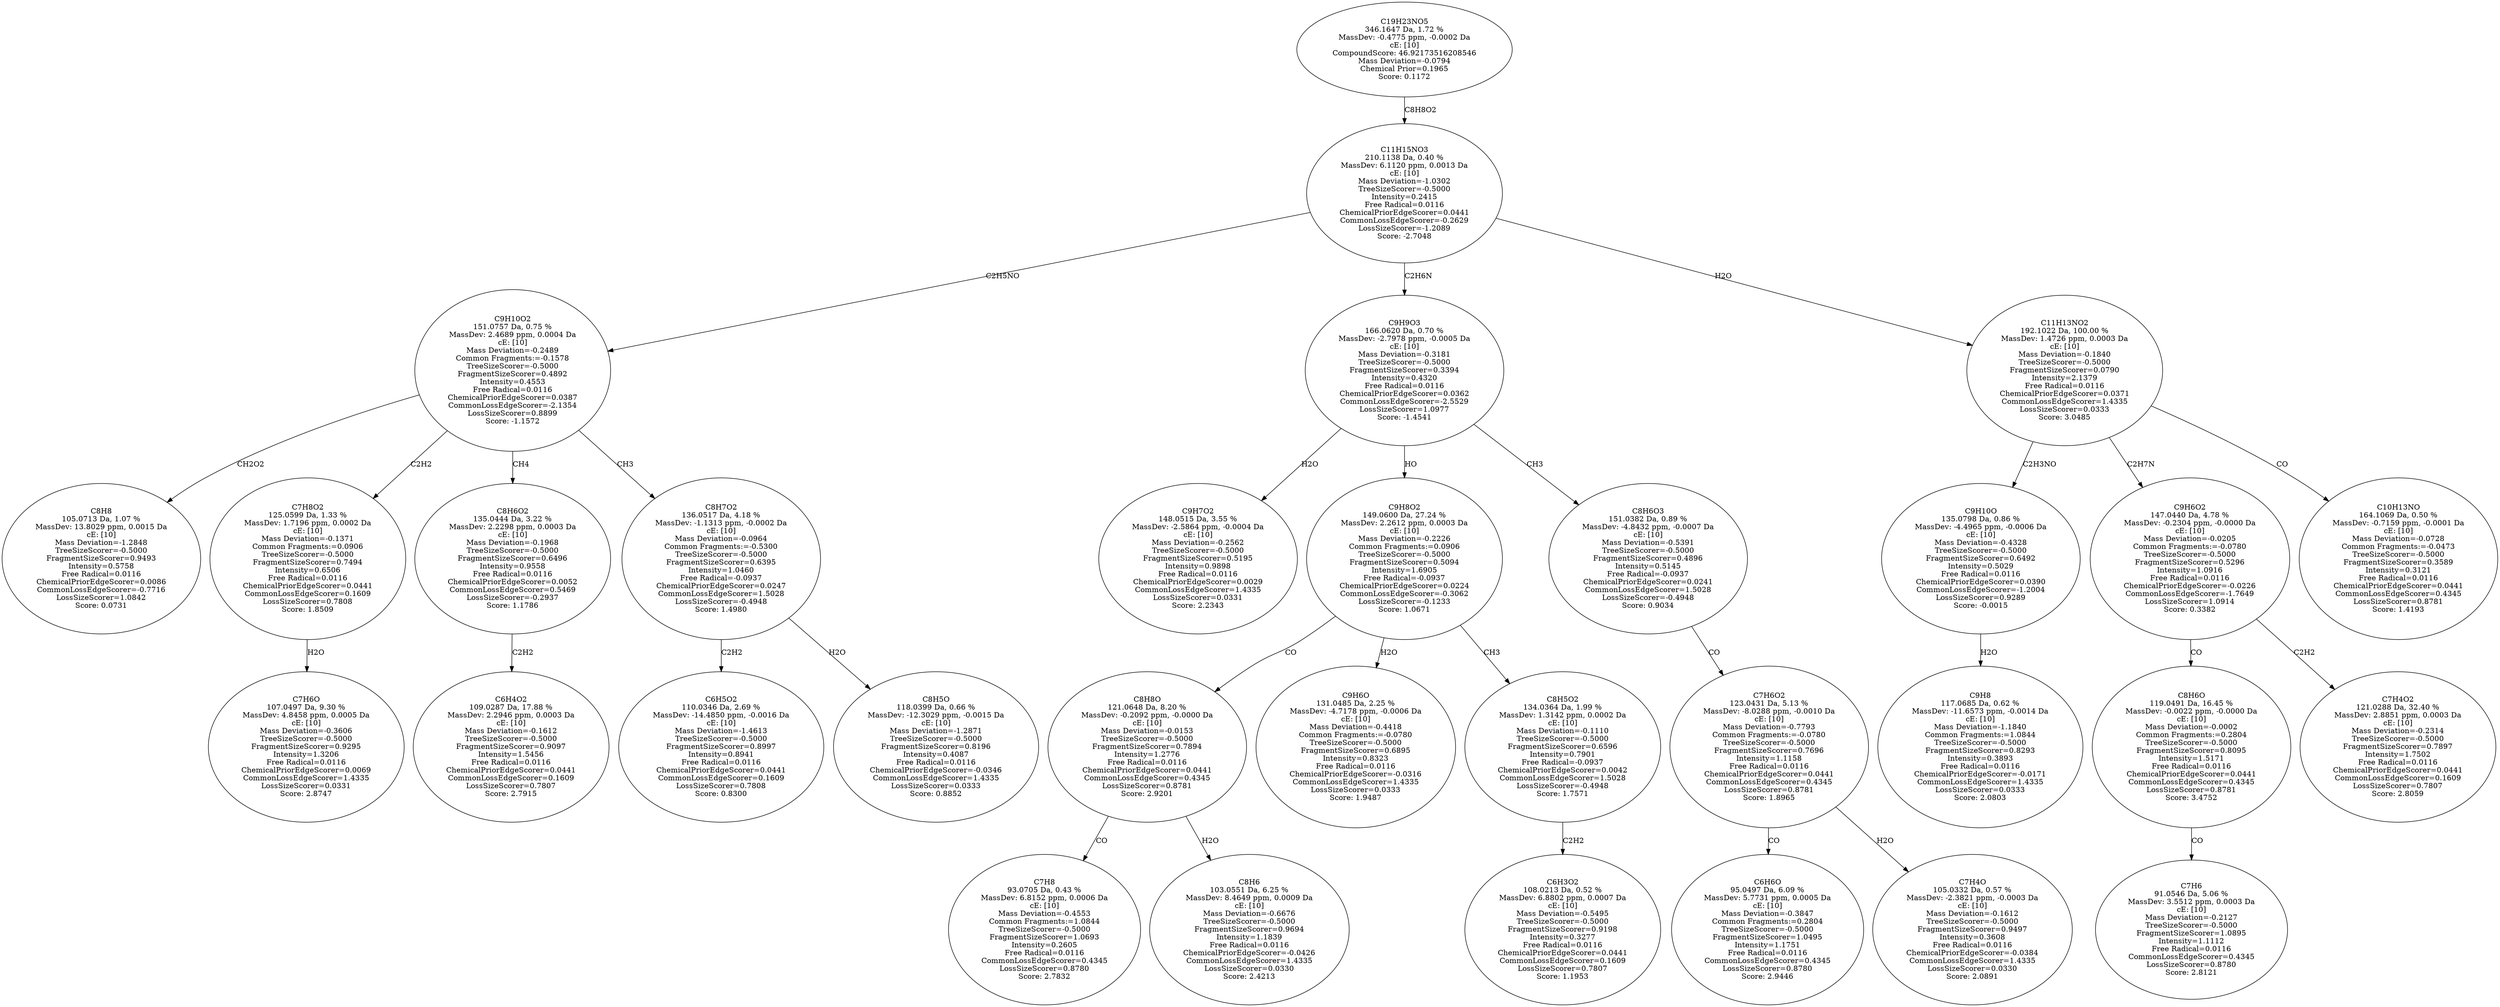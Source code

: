 strict digraph {
v1 [label="C8H8\n105.0713 Da, 1.07 %\nMassDev: 13.8029 ppm, 0.0015 Da\ncE: [10]\nMass Deviation=-1.2848\nTreeSizeScorer=-0.5000\nFragmentSizeScorer=0.9493\nIntensity=0.5758\nFree Radical=0.0116\nChemicalPriorEdgeScorer=0.0086\nCommonLossEdgeScorer=-0.7716\nLossSizeScorer=1.0842\nScore: 0.0731"];
v2 [label="C7H6O\n107.0497 Da, 9.30 %\nMassDev: 4.8458 ppm, 0.0005 Da\ncE: [10]\nMass Deviation=-0.3606\nTreeSizeScorer=-0.5000\nFragmentSizeScorer=0.9295\nIntensity=1.3206\nFree Radical=0.0116\nChemicalPriorEdgeScorer=0.0069\nCommonLossEdgeScorer=1.4335\nLossSizeScorer=0.0331\nScore: 2.8747"];
v3 [label="C7H8O2\n125.0599 Da, 1.33 %\nMassDev: 1.7196 ppm, 0.0002 Da\ncE: [10]\nMass Deviation=-0.1371\nCommon Fragments:=0.0906\nTreeSizeScorer=-0.5000\nFragmentSizeScorer=0.7494\nIntensity=0.6506\nFree Radical=0.0116\nChemicalPriorEdgeScorer=0.0441\nCommonLossEdgeScorer=0.1609\nLossSizeScorer=0.7808\nScore: 1.8509"];
v4 [label="C6H4O2\n109.0287 Da, 17.88 %\nMassDev: 2.2946 ppm, 0.0003 Da\ncE: [10]\nMass Deviation=-0.1612\nTreeSizeScorer=-0.5000\nFragmentSizeScorer=0.9097\nIntensity=1.5456\nFree Radical=0.0116\nChemicalPriorEdgeScorer=0.0441\nCommonLossEdgeScorer=0.1609\nLossSizeScorer=0.7807\nScore: 2.7915"];
v5 [label="C8H6O2\n135.0444 Da, 3.22 %\nMassDev: 2.2298 ppm, 0.0003 Da\ncE: [10]\nMass Deviation=-0.1968\nTreeSizeScorer=-0.5000\nFragmentSizeScorer=0.6496\nIntensity=0.9558\nFree Radical=0.0116\nChemicalPriorEdgeScorer=0.0052\nCommonLossEdgeScorer=0.5469\nLossSizeScorer=-0.2937\nScore: 1.1786"];
v6 [label="C6H5O2\n110.0346 Da, 2.69 %\nMassDev: -14.4850 ppm, -0.0016 Da\ncE: [10]\nMass Deviation=-1.4613\nTreeSizeScorer=-0.5000\nFragmentSizeScorer=0.8997\nIntensity=0.8941\nFree Radical=0.0116\nChemicalPriorEdgeScorer=0.0441\nCommonLossEdgeScorer=0.1609\nLossSizeScorer=0.7808\nScore: 0.8300"];
v7 [label="C8H5O\n118.0399 Da, 0.66 %\nMassDev: -12.3029 ppm, -0.0015 Da\ncE: [10]\nMass Deviation=-1.2871\nTreeSizeScorer=-0.5000\nFragmentSizeScorer=0.8196\nIntensity=0.4087\nFree Radical=0.0116\nChemicalPriorEdgeScorer=-0.0346\nCommonLossEdgeScorer=1.4335\nLossSizeScorer=0.0333\nScore: 0.8852"];
v8 [label="C8H7O2\n136.0517 Da, 4.18 %\nMassDev: -1.1313 ppm, -0.0002 Da\ncE: [10]\nMass Deviation=-0.0964\nCommon Fragments:=-0.5300\nTreeSizeScorer=-0.5000\nFragmentSizeScorer=0.6395\nIntensity=1.0460\nFree Radical=-0.0937\nChemicalPriorEdgeScorer=0.0247\nCommonLossEdgeScorer=1.5028\nLossSizeScorer=-0.4948\nScore: 1.4980"];
v9 [label="C9H10O2\n151.0757 Da, 0.75 %\nMassDev: 2.4689 ppm, 0.0004 Da\ncE: [10]\nMass Deviation=-0.2489\nCommon Fragments:=-0.1578\nTreeSizeScorer=-0.5000\nFragmentSizeScorer=0.4892\nIntensity=0.4553\nFree Radical=0.0116\nChemicalPriorEdgeScorer=0.0387\nCommonLossEdgeScorer=-2.1354\nLossSizeScorer=0.8899\nScore: -1.1572"];
v10 [label="C9H7O2\n148.0515 Da, 3.55 %\nMassDev: -2.5864 ppm, -0.0004 Da\ncE: [10]\nMass Deviation=-0.2562\nTreeSizeScorer=-0.5000\nFragmentSizeScorer=0.5195\nIntensity=0.9898\nFree Radical=0.0116\nChemicalPriorEdgeScorer=0.0029\nCommonLossEdgeScorer=1.4335\nLossSizeScorer=0.0331\nScore: 2.2343"];
v11 [label="C7H8\n93.0705 Da, 0.43 %\nMassDev: 6.8152 ppm, 0.0006 Da\ncE: [10]\nMass Deviation=-0.4553\nCommon Fragments:=1.0844\nTreeSizeScorer=-0.5000\nFragmentSizeScorer=1.0693\nIntensity=0.2605\nFree Radical=0.0116\nCommonLossEdgeScorer=0.4345\nLossSizeScorer=0.8780\nScore: 2.7832"];
v12 [label="C8H6\n103.0551 Da, 6.25 %\nMassDev: 8.4649 ppm, 0.0009 Da\ncE: [10]\nMass Deviation=-0.6676\nTreeSizeScorer=-0.5000\nFragmentSizeScorer=0.9694\nIntensity=1.1839\nFree Radical=0.0116\nChemicalPriorEdgeScorer=-0.0426\nCommonLossEdgeScorer=1.4335\nLossSizeScorer=0.0330\nScore: 2.4213"];
v13 [label="C8H8O\n121.0648 Da, 8.20 %\nMassDev: -0.2092 ppm, -0.0000 Da\ncE: [10]\nMass Deviation=-0.0153\nTreeSizeScorer=-0.5000\nFragmentSizeScorer=0.7894\nIntensity=1.2776\nFree Radical=0.0116\nChemicalPriorEdgeScorer=0.0441\nCommonLossEdgeScorer=0.4345\nLossSizeScorer=0.8781\nScore: 2.9201"];
v14 [label="C9H6O\n131.0485 Da, 2.25 %\nMassDev: -4.7178 ppm, -0.0006 Da\ncE: [10]\nMass Deviation=-0.4418\nCommon Fragments:=-0.0780\nTreeSizeScorer=-0.5000\nFragmentSizeScorer=0.6895\nIntensity=0.8323\nFree Radical=0.0116\nChemicalPriorEdgeScorer=-0.0316\nCommonLossEdgeScorer=1.4335\nLossSizeScorer=0.0333\nScore: 1.9487"];
v15 [label="C6H3O2\n108.0213 Da, 0.52 %\nMassDev: 6.8802 ppm, 0.0007 Da\ncE: [10]\nMass Deviation=-0.5495\nTreeSizeScorer=-0.5000\nFragmentSizeScorer=0.9198\nIntensity=0.3277\nFree Radical=0.0116\nChemicalPriorEdgeScorer=0.0441\nCommonLossEdgeScorer=0.1609\nLossSizeScorer=0.7807\nScore: 1.1953"];
v16 [label="C8H5O2\n134.0364 Da, 1.99 %\nMassDev: 1.3142 ppm, 0.0002 Da\ncE: [10]\nMass Deviation=-0.1110\nTreeSizeScorer=-0.5000\nFragmentSizeScorer=0.6596\nIntensity=0.7901\nFree Radical=-0.0937\nChemicalPriorEdgeScorer=0.0042\nCommonLossEdgeScorer=1.5028\nLossSizeScorer=-0.4948\nScore: 1.7571"];
v17 [label="C9H8O2\n149.0600 Da, 27.24 %\nMassDev: 2.2612 ppm, 0.0003 Da\ncE: [10]\nMass Deviation=-0.2226\nCommon Fragments:=0.0906\nTreeSizeScorer=-0.5000\nFragmentSizeScorer=0.5094\nIntensity=1.6905\nFree Radical=-0.0937\nChemicalPriorEdgeScorer=0.0224\nCommonLossEdgeScorer=-0.3062\nLossSizeScorer=-0.1233\nScore: 1.0671"];
v18 [label="C6H6O\n95.0497 Da, 6.09 %\nMassDev: 5.7731 ppm, 0.0005 Da\ncE: [10]\nMass Deviation=-0.3847\nCommon Fragments:=0.2804\nTreeSizeScorer=-0.5000\nFragmentSizeScorer=1.0495\nIntensity=1.1751\nFree Radical=0.0116\nCommonLossEdgeScorer=0.4345\nLossSizeScorer=0.8780\nScore: 2.9446"];
v19 [label="C7H4O\n105.0332 Da, 0.57 %\nMassDev: -2.3821 ppm, -0.0003 Da\ncE: [10]\nMass Deviation=-0.1612\nTreeSizeScorer=-0.5000\nFragmentSizeScorer=0.9497\nIntensity=0.3608\nFree Radical=0.0116\nChemicalPriorEdgeScorer=-0.0384\nCommonLossEdgeScorer=1.4335\nLossSizeScorer=0.0330\nScore: 2.0891"];
v20 [label="C7H6O2\n123.0431 Da, 5.13 %\nMassDev: -8.0288 ppm, -0.0010 Da\ncE: [10]\nMass Deviation=-0.7793\nCommon Fragments:=-0.0780\nTreeSizeScorer=-0.5000\nFragmentSizeScorer=0.7696\nIntensity=1.1158\nFree Radical=0.0116\nChemicalPriorEdgeScorer=0.0441\nCommonLossEdgeScorer=0.4345\nLossSizeScorer=0.8781\nScore: 1.8965"];
v21 [label="C8H6O3\n151.0382 Da, 0.89 %\nMassDev: -4.8432 ppm, -0.0007 Da\ncE: [10]\nMass Deviation=-0.5391\nTreeSizeScorer=-0.5000\nFragmentSizeScorer=0.4896\nIntensity=0.5145\nFree Radical=-0.0937\nChemicalPriorEdgeScorer=0.0241\nCommonLossEdgeScorer=1.5028\nLossSizeScorer=-0.4948\nScore: 0.9034"];
v22 [label="C9H9O3\n166.0620 Da, 0.70 %\nMassDev: -2.7978 ppm, -0.0005 Da\ncE: [10]\nMass Deviation=-0.3181\nTreeSizeScorer=-0.5000\nFragmentSizeScorer=0.3394\nIntensity=0.4320\nFree Radical=0.0116\nChemicalPriorEdgeScorer=0.0362\nCommonLossEdgeScorer=-2.5529\nLossSizeScorer=1.0977\nScore: -1.4541"];
v23 [label="C9H8\n117.0685 Da, 0.62 %\nMassDev: -11.6573 ppm, -0.0014 Da\ncE: [10]\nMass Deviation=-1.1840\nCommon Fragments:=1.0844\nTreeSizeScorer=-0.5000\nFragmentSizeScorer=0.8293\nIntensity=0.3893\nFree Radical=0.0116\nChemicalPriorEdgeScorer=-0.0171\nCommonLossEdgeScorer=1.4335\nLossSizeScorer=0.0333\nScore: 2.0803"];
v24 [label="C9H10O\n135.0798 Da, 0.86 %\nMassDev: -4.4965 ppm, -0.0006 Da\ncE: [10]\nMass Deviation=-0.4328\nTreeSizeScorer=-0.5000\nFragmentSizeScorer=0.6492\nIntensity=0.5029\nFree Radical=0.0116\nChemicalPriorEdgeScorer=0.0390\nCommonLossEdgeScorer=-1.2004\nLossSizeScorer=0.9289\nScore: -0.0015"];
v25 [label="C7H6\n91.0546 Da, 5.06 %\nMassDev: 3.5512 ppm, 0.0003 Da\ncE: [10]\nMass Deviation=-0.2127\nTreeSizeScorer=-0.5000\nFragmentSizeScorer=1.0895\nIntensity=1.1112\nFree Radical=0.0116\nCommonLossEdgeScorer=0.4345\nLossSizeScorer=0.8780\nScore: 2.8121"];
v26 [label="C8H6O\n119.0491 Da, 16.45 %\nMassDev: -0.0022 ppm, -0.0000 Da\ncE: [10]\nMass Deviation=-0.0002\nCommon Fragments:=0.2804\nTreeSizeScorer=-0.5000\nFragmentSizeScorer=0.8095\nIntensity=1.5171\nFree Radical=0.0116\nChemicalPriorEdgeScorer=0.0441\nCommonLossEdgeScorer=0.4345\nLossSizeScorer=0.8781\nScore: 3.4752"];
v27 [label="C7H4O2\n121.0288 Da, 32.40 %\nMassDev: 2.8851 ppm, 0.0003 Da\ncE: [10]\nMass Deviation=-0.2314\nTreeSizeScorer=-0.5000\nFragmentSizeScorer=0.7897\nIntensity=1.7502\nFree Radical=0.0116\nChemicalPriorEdgeScorer=0.0441\nCommonLossEdgeScorer=0.1609\nLossSizeScorer=0.7807\nScore: 2.8059"];
v28 [label="C9H6O2\n147.0440 Da, 4.78 %\nMassDev: -0.2304 ppm, -0.0000 Da\ncE: [10]\nMass Deviation=-0.0205\nCommon Fragments:=-0.0780\nTreeSizeScorer=-0.5000\nFragmentSizeScorer=0.5296\nIntensity=1.0916\nFree Radical=0.0116\nChemicalPriorEdgeScorer=-0.0226\nCommonLossEdgeScorer=-1.7649\nLossSizeScorer=1.0914\nScore: 0.3382"];
v29 [label="C10H13NO\n164.1069 Da, 0.50 %\nMassDev: -0.7159 ppm, -0.0001 Da\ncE: [10]\nMass Deviation=-0.0728\nCommon Fragments:=-0.0473\nTreeSizeScorer=-0.5000\nFragmentSizeScorer=0.3589\nIntensity=0.3121\nFree Radical=0.0116\nChemicalPriorEdgeScorer=0.0441\nCommonLossEdgeScorer=0.4345\nLossSizeScorer=0.8781\nScore: 1.4193"];
v30 [label="C11H13NO2\n192.1022 Da, 100.00 %\nMassDev: 1.4726 ppm, 0.0003 Da\ncE: [10]\nMass Deviation=-0.1840\nTreeSizeScorer=-0.5000\nFragmentSizeScorer=0.0790\nIntensity=2.1379\nFree Radical=0.0116\nChemicalPriorEdgeScorer=0.0371\nCommonLossEdgeScorer=1.4335\nLossSizeScorer=0.0333\nScore: 3.0485"];
v31 [label="C11H15NO3\n210.1138 Da, 0.40 %\nMassDev: 6.1120 ppm, 0.0013 Da\ncE: [10]\nMass Deviation=-1.0302\nTreeSizeScorer=-0.5000\nIntensity=0.2415\nFree Radical=0.0116\nChemicalPriorEdgeScorer=0.0441\nCommonLossEdgeScorer=-0.2629\nLossSizeScorer=-1.2089\nScore: -2.7048"];
v32 [label="C19H23NO5\n346.1647 Da, 1.72 %\nMassDev: -0.4775 ppm, -0.0002 Da\ncE: [10]\nCompoundScore: 46.92173516208546\nMass Deviation=-0.0794\nChemical Prior=0.1965\nScore: 0.1172"];
v9 -> v1 [label="CH2O2"];
v3 -> v2 [label="H2O"];
v9 -> v3 [label="C2H2"];
v5 -> v4 [label="C2H2"];
v9 -> v5 [label="CH4"];
v8 -> v6 [label="C2H2"];
v8 -> v7 [label="H2O"];
v9 -> v8 [label="CH3"];
v31 -> v9 [label="C2H5NO"];
v22 -> v10 [label="H2O"];
v13 -> v11 [label="CO"];
v13 -> v12 [label="H2O"];
v17 -> v13 [label="CO"];
v17 -> v14 [label="H2O"];
v16 -> v15 [label="C2H2"];
v17 -> v16 [label="CH3"];
v22 -> v17 [label="HO"];
v20 -> v18 [label="CO"];
v20 -> v19 [label="H2O"];
v21 -> v20 [label="CO"];
v22 -> v21 [label="CH3"];
v31 -> v22 [label="C2H6N"];
v24 -> v23 [label="H2O"];
v30 -> v24 [label="C2H3NO"];
v26 -> v25 [label="CO"];
v28 -> v26 [label="CO"];
v28 -> v27 [label="C2H2"];
v30 -> v28 [label="C2H7N"];
v30 -> v29 [label="CO"];
v31 -> v30 [label="H2O"];
v32 -> v31 [label="C8H8O2"];
}